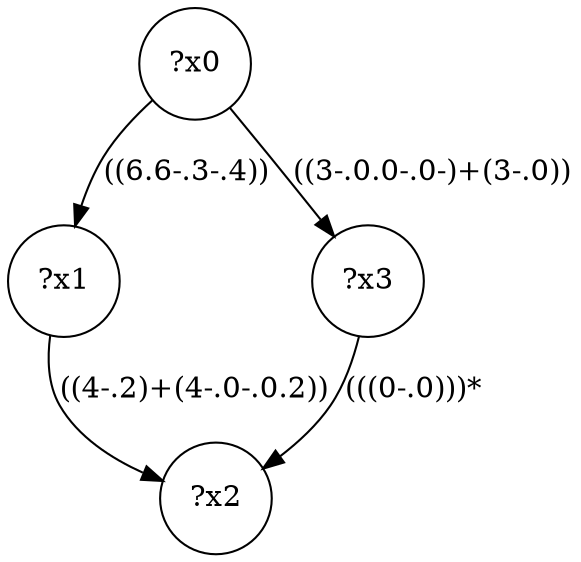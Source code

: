 digraph g {
	x0 [shape=circle, label="?x0"];
	x1 [shape=circle, label="?x1"];
	x0 -> x1 [label="((6.6-.3-.4))"];
	x2 [shape=circle, label="?x2"];
	x1 -> x2 [label="((4-.2)+(4-.0-.0.2))"];
	x3 [shape=circle, label="?x3"];
	x0 -> x3 [label="((3-.0.0-.0-)+(3-.0))"];
	x3 -> x2 [label="(((0-.0)))*"];
}
